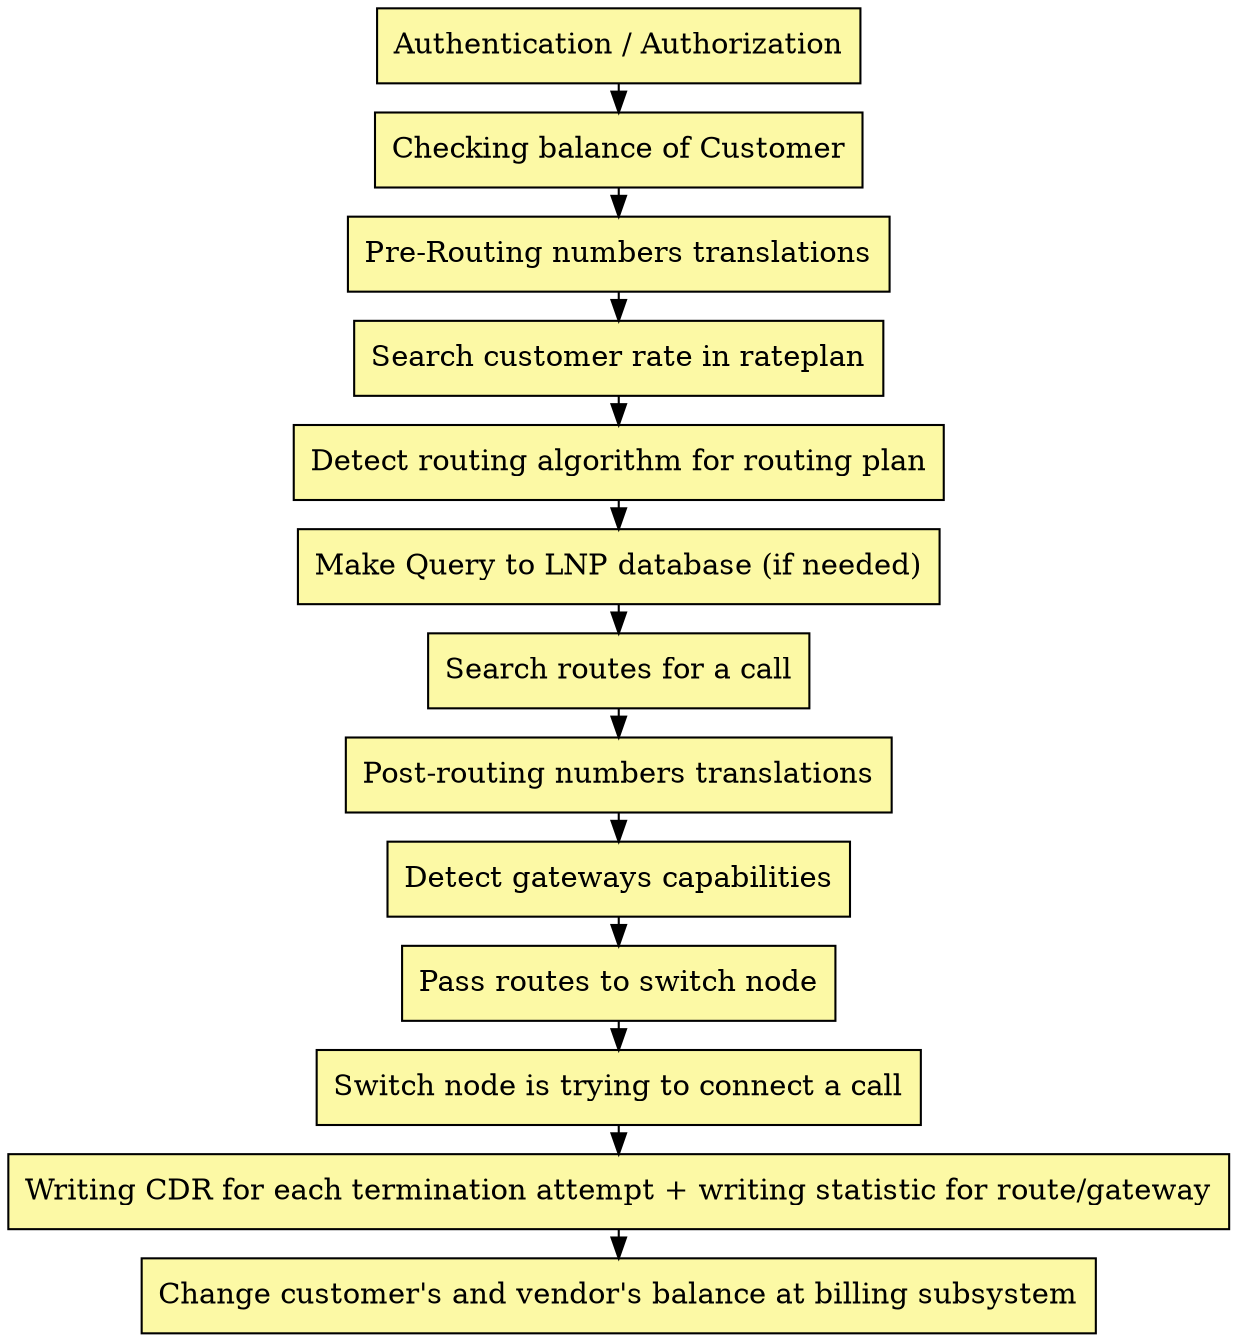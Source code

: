 digraph General {

    node [style=filled; fillcolor="#FCF9A5"];
    graph [nodesep=1, ranksep=0.2, mindist=0.5];


    block1 [label = "Authentication / Authorization"; shape=box; sides=4 ];
    block2 [label = "Checking balance of Customer"; shape=box; sides=4 ];
    block3 [label = "Pre-Routing numbers translations"; shape=box; sides=4 ];
    block4 [label = "Search customer rate in rateplan"; shape=box; sides=4 ];
    block5 [label = "Detect routing algorithm for routing plan"; shape=box; sides=4 ];
    block6 [label = "Make Query to LNP database (if needed)"; shape=box; sides=4 ];
    block7 [label = "Search routes for a call"; shape=box; sides=4 ];
    block8 [label = "Post-routing numbers translations"; shape=box; sides=4 ];
    block9 [label = "Detect gateways capabilities"; shape=box; sides=4 ];
    block10 [label = "Pass routes to switch node"; shape=box; sides=4 ];
    block11 [label = "Switch node is trying to connect a call"; shape=box; sides=4 ];
    block12 [label = "Writing CDR for each termination attempt + writing statistic for route/gateway"; shape=box; sides=4 ];
    block13 [label = "Change customer's and vendor's balance at billing subsystem"; shape=box; sides=4 ];

    block1 -> block2;
    block2 -> block3;
    block3 -> block4;
    block4 -> block5;
    block5 -> block6;
    block6 -> block7;
    block7 -> block8;
    block8 -> block9;
    block9 -> block10;
    block10 -> block11;
    block11 -> block12;
    block12 -> block13;


}